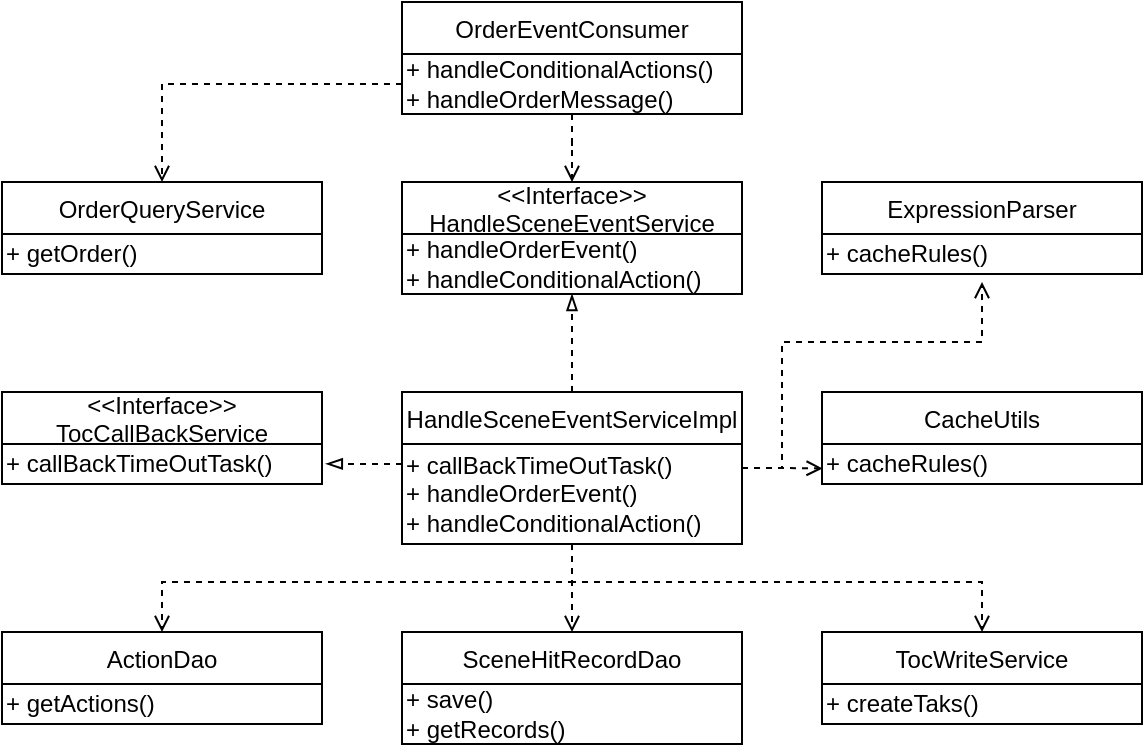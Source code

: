 <mxfile version="12.6.5" type="device"><diagram id="eJzLoFJ8FAKRAV5kEltI" name="第 1 页"><mxGraphModel dx="583" dy="856" grid="1" gridSize="10" guides="1" tooltips="1" connect="1" arrows="1" fold="1" page="1" pageScale="1" pageWidth="827" pageHeight="1169" math="0" shadow="0"><root><mxCell id="0"/><mxCell id="1" parent="0"/><mxCell id="yN7JCYcY86SBr06s9Vwn-1" value="OrderEventConsumer" style="swimlane;fontStyle=0;childLayout=stackLayout;horizontal=1;startSize=26;fillColor=none;horizontalStack=0;resizeParent=1;resizeParentMax=0;resizeLast=0;collapsible=1;marginBottom=0;" vertex="1" parent="1"><mxGeometry x="340" y="160" width="170" height="56" as="geometry"/></mxCell><mxCell id="yN7JCYcY86SBr06s9Vwn-5" value="+ handleConditionalActions()&lt;br&gt;+ handleOrderMessage()" style="text;html=1;align=left;verticalAlign=middle;resizable=0;points=[];autosize=1;" vertex="1" parent="yN7JCYcY86SBr06s9Vwn-1"><mxGeometry y="26" width="170" height="30" as="geometry"/></mxCell><mxCell id="yN7JCYcY86SBr06s9Vwn-6" value="OrderQueryService" style="swimlane;fontStyle=0;childLayout=stackLayout;horizontal=1;startSize=26;fillColor=none;horizontalStack=0;resizeParent=1;resizeParentMax=0;resizeLast=0;collapsible=1;marginBottom=0;" vertex="1" parent="1"><mxGeometry x="140" y="250" width="160" height="46" as="geometry"/></mxCell><mxCell id="yN7JCYcY86SBr06s9Vwn-7" value="+ getOrder()" style="text;html=1;align=left;verticalAlign=middle;resizable=0;points=[];autosize=1;" vertex="1" parent="yN7JCYcY86SBr06s9Vwn-6"><mxGeometry y="26" width="160" height="20" as="geometry"/></mxCell><mxCell id="yN7JCYcY86SBr06s9Vwn-8" value="&lt;&lt;Interface&gt;&gt;&#10;HandleSceneEventService" style="swimlane;fontStyle=0;childLayout=stackLayout;horizontal=1;startSize=26;fillColor=none;horizontalStack=0;resizeParent=1;resizeParentMax=0;resizeLast=0;collapsible=1;marginBottom=0;" vertex="1" parent="1"><mxGeometry x="340" y="250" width="170" height="56" as="geometry"/></mxCell><mxCell id="yN7JCYcY86SBr06s9Vwn-9" value="+ handleOrderEvent()&lt;br&gt;+ handleConditionalAction()" style="text;html=1;align=left;verticalAlign=middle;resizable=0;points=[];autosize=1;" vertex="1" parent="yN7JCYcY86SBr06s9Vwn-8"><mxGeometry y="26" width="170" height="30" as="geometry"/></mxCell><mxCell id="yN7JCYcY86SBr06s9Vwn-10" value="&lt;&lt;Interface&gt;&gt;&#10;TocCallBackService" style="swimlane;fontStyle=0;childLayout=stackLayout;horizontal=1;startSize=26;fillColor=none;horizontalStack=0;resizeParent=1;resizeParentMax=0;resizeLast=0;collapsible=1;marginBottom=0;" vertex="1" parent="1"><mxGeometry x="140" y="355" width="160" height="46" as="geometry"/></mxCell><mxCell id="yN7JCYcY86SBr06s9Vwn-11" value="+ callBackTimeOutTask()" style="text;html=1;align=left;verticalAlign=middle;resizable=0;points=[];autosize=1;" vertex="1" parent="yN7JCYcY86SBr06s9Vwn-10"><mxGeometry y="26" width="160" height="20" as="geometry"/></mxCell><mxCell id="yN7JCYcY86SBr06s9Vwn-30" style="edgeStyle=orthogonalEdgeStyle;rounded=0;orthogonalLoop=1;jettySize=auto;html=1;dashed=1;endArrow=open;endFill=0;" edge="1" parent="1" source="yN7JCYcY86SBr06s9Vwn-13" target="yN7JCYcY86SBr06s9Vwn-18"><mxGeometry relative="1" as="geometry"><Array as="points"><mxPoint x="425" y="450"/><mxPoint x="220" y="450"/></Array></mxGeometry></mxCell><mxCell id="yN7JCYcY86SBr06s9Vwn-35" style="edgeStyle=orthogonalEdgeStyle;rounded=0;orthogonalLoop=1;jettySize=auto;html=1;dashed=1;endArrow=open;endFill=0;" edge="1" parent="1" source="yN7JCYcY86SBr06s9Vwn-13"><mxGeometry relative="1" as="geometry"><mxPoint x="630" y="300" as="targetPoint"/><Array as="points"><mxPoint x="530" y="393"/><mxPoint x="530" y="330"/><mxPoint x="630" y="330"/></Array></mxGeometry></mxCell><mxCell id="yN7JCYcY86SBr06s9Vwn-40" style="edgeStyle=orthogonalEdgeStyle;rounded=0;orthogonalLoop=1;jettySize=auto;html=1;entryX=0.5;entryY=1;entryDx=0;entryDy=0;dashed=1;endArrow=blockThin;endFill=0;" edge="1" parent="1" source="yN7JCYcY86SBr06s9Vwn-13" target="yN7JCYcY86SBr06s9Vwn-8"><mxGeometry relative="1" as="geometry"/></mxCell><mxCell id="yN7JCYcY86SBr06s9Vwn-13" value="HandleSceneEventServiceImpl" style="swimlane;fontStyle=0;childLayout=stackLayout;horizontal=1;startSize=26;fillColor=none;horizontalStack=0;resizeParent=1;resizeParentMax=0;resizeLast=0;collapsible=1;marginBottom=0;" vertex="1" parent="1"><mxGeometry x="340" y="355" width="170" height="76" as="geometry"/></mxCell><mxCell id="yN7JCYcY86SBr06s9Vwn-14" value="+ callBackTimeOutTask()&lt;br&gt;+ handleOrderEvent()&lt;br&gt;+ handleConditionalAction()" style="text;html=1;align=left;verticalAlign=middle;resizable=0;points=[];autosize=1;" vertex="1" parent="yN7JCYcY86SBr06s9Vwn-13"><mxGeometry y="26" width="170" height="50" as="geometry"/></mxCell><mxCell id="yN7JCYcY86SBr06s9Vwn-15" value="TocWriteService" style="swimlane;fontStyle=0;childLayout=stackLayout;horizontal=1;startSize=26;fillColor=none;horizontalStack=0;resizeParent=1;resizeParentMax=0;resizeLast=0;collapsible=1;marginBottom=0;" vertex="1" parent="1"><mxGeometry x="550" y="475" width="160" height="46" as="geometry"/></mxCell><mxCell id="yN7JCYcY86SBr06s9Vwn-16" value="+ createTaks()" style="text;html=1;align=left;verticalAlign=middle;resizable=0;points=[];autosize=1;" vertex="1" parent="yN7JCYcY86SBr06s9Vwn-15"><mxGeometry y="26" width="160" height="20" as="geometry"/></mxCell><mxCell id="yN7JCYcY86SBr06s9Vwn-18" value="ActionDao" style="swimlane;fontStyle=0;childLayout=stackLayout;horizontal=1;startSize=26;fillColor=none;horizontalStack=0;resizeParent=1;resizeParentMax=0;resizeLast=0;collapsible=1;marginBottom=0;" vertex="1" parent="1"><mxGeometry x="140" y="475" width="160" height="46" as="geometry"/></mxCell><mxCell id="yN7JCYcY86SBr06s9Vwn-19" value="+ getActions()" style="text;html=1;align=left;verticalAlign=middle;resizable=0;points=[];autosize=1;" vertex="1" parent="yN7JCYcY86SBr06s9Vwn-18"><mxGeometry y="26" width="160" height="20" as="geometry"/></mxCell><mxCell id="yN7JCYcY86SBr06s9Vwn-20" value="SceneHitRecordDao" style="swimlane;fontStyle=0;childLayout=stackLayout;horizontal=1;startSize=26;fillColor=none;horizontalStack=0;resizeParent=1;resizeParentMax=0;resizeLast=0;collapsible=1;marginBottom=0;" vertex="1" parent="1"><mxGeometry x="340" y="475" width="170" height="56" as="geometry"/></mxCell><mxCell id="yN7JCYcY86SBr06s9Vwn-21" value="+ save()&lt;br&gt;+ getRecords()" style="text;html=1;align=left;verticalAlign=middle;resizable=0;points=[];autosize=1;" vertex="1" parent="yN7JCYcY86SBr06s9Vwn-20"><mxGeometry y="26" width="170" height="30" as="geometry"/></mxCell><mxCell id="yN7JCYcY86SBr06s9Vwn-22" value="CacheUtils" style="swimlane;fontStyle=0;childLayout=stackLayout;horizontal=1;startSize=26;fillColor=none;horizontalStack=0;resizeParent=1;resizeParentMax=0;resizeLast=0;collapsible=1;marginBottom=0;" vertex="1" parent="1"><mxGeometry x="550" y="355" width="160" height="46" as="geometry"/></mxCell><mxCell id="yN7JCYcY86SBr06s9Vwn-23" value="+ cacheRules()" style="text;html=1;align=left;verticalAlign=middle;resizable=0;points=[];autosize=1;" vertex="1" parent="yN7JCYcY86SBr06s9Vwn-22"><mxGeometry y="26" width="160" height="20" as="geometry"/></mxCell><mxCell id="yN7JCYcY86SBr06s9Vwn-24" value="ExpressionParser" style="swimlane;fontStyle=0;childLayout=stackLayout;horizontal=1;startSize=26;fillColor=none;horizontalStack=0;resizeParent=1;resizeParentMax=0;resizeLast=0;collapsible=1;marginBottom=0;" vertex="1" parent="1"><mxGeometry x="550" y="250" width="160" height="46" as="geometry"/></mxCell><mxCell id="yN7JCYcY86SBr06s9Vwn-25" value="+ cacheRules()" style="text;html=1;align=left;verticalAlign=middle;resizable=0;points=[];autosize=1;" vertex="1" parent="yN7JCYcY86SBr06s9Vwn-24"><mxGeometry y="26" width="160" height="20" as="geometry"/></mxCell><mxCell id="yN7JCYcY86SBr06s9Vwn-28" style="edgeStyle=orthogonalEdgeStyle;rounded=0;orthogonalLoop=1;jettySize=auto;html=1;entryX=0.5;entryY=0;entryDx=0;entryDy=0;dashed=1;endArrow=open;endFill=0;" edge="1" parent="1" source="yN7JCYcY86SBr06s9Vwn-5" target="yN7JCYcY86SBr06s9Vwn-6"><mxGeometry relative="1" as="geometry"/></mxCell><mxCell id="yN7JCYcY86SBr06s9Vwn-29" style="edgeStyle=orthogonalEdgeStyle;rounded=0;orthogonalLoop=1;jettySize=auto;html=1;entryX=0.5;entryY=0;entryDx=0;entryDy=0;dashed=1;endArrow=open;endFill=0;" edge="1" parent="1" source="yN7JCYcY86SBr06s9Vwn-5" target="yN7JCYcY86SBr06s9Vwn-8"><mxGeometry relative="1" as="geometry"/></mxCell><mxCell id="yN7JCYcY86SBr06s9Vwn-31" style="edgeStyle=orthogonalEdgeStyle;rounded=0;orthogonalLoop=1;jettySize=auto;html=1;entryX=0.5;entryY=0;entryDx=0;entryDy=0;dashed=1;endArrow=open;endFill=0;" edge="1" parent="1" source="yN7JCYcY86SBr06s9Vwn-14" target="yN7JCYcY86SBr06s9Vwn-20"><mxGeometry relative="1" as="geometry"/></mxCell><mxCell id="yN7JCYcY86SBr06s9Vwn-32" style="edgeStyle=orthogonalEdgeStyle;rounded=0;orthogonalLoop=1;jettySize=auto;html=1;dashed=1;endArrow=open;endFill=0;" edge="1" parent="1" source="yN7JCYcY86SBr06s9Vwn-14" target="yN7JCYcY86SBr06s9Vwn-15"><mxGeometry relative="1" as="geometry"><Array as="points"><mxPoint x="425" y="450"/><mxPoint x="630" y="450"/></Array></mxGeometry></mxCell><mxCell id="yN7JCYcY86SBr06s9Vwn-38" style="edgeStyle=orthogonalEdgeStyle;rounded=0;orthogonalLoop=1;jettySize=auto;html=1;entryX=0.002;entryY=0.61;entryDx=0;entryDy=0;entryPerimeter=0;dashed=1;endArrow=open;endFill=0;" edge="1" parent="1" source="yN7JCYcY86SBr06s9Vwn-14" target="yN7JCYcY86SBr06s9Vwn-23"><mxGeometry relative="1" as="geometry"><Array as="points"><mxPoint x="530" y="393"/><mxPoint x="530" y="393"/></Array></mxGeometry></mxCell><mxCell id="yN7JCYcY86SBr06s9Vwn-39" style="edgeStyle=orthogonalEdgeStyle;rounded=0;orthogonalLoop=1;jettySize=auto;html=1;entryX=1.012;entryY=0.496;entryDx=0;entryDy=0;entryPerimeter=0;dashed=1;endArrow=blockThin;endFill=0;" edge="1" parent="1" source="yN7JCYcY86SBr06s9Vwn-14" target="yN7JCYcY86SBr06s9Vwn-11"><mxGeometry relative="1" as="geometry"><Array as="points"><mxPoint x="330" y="391"/><mxPoint x="330" y="391"/></Array></mxGeometry></mxCell></root></mxGraphModel></diagram></mxfile>